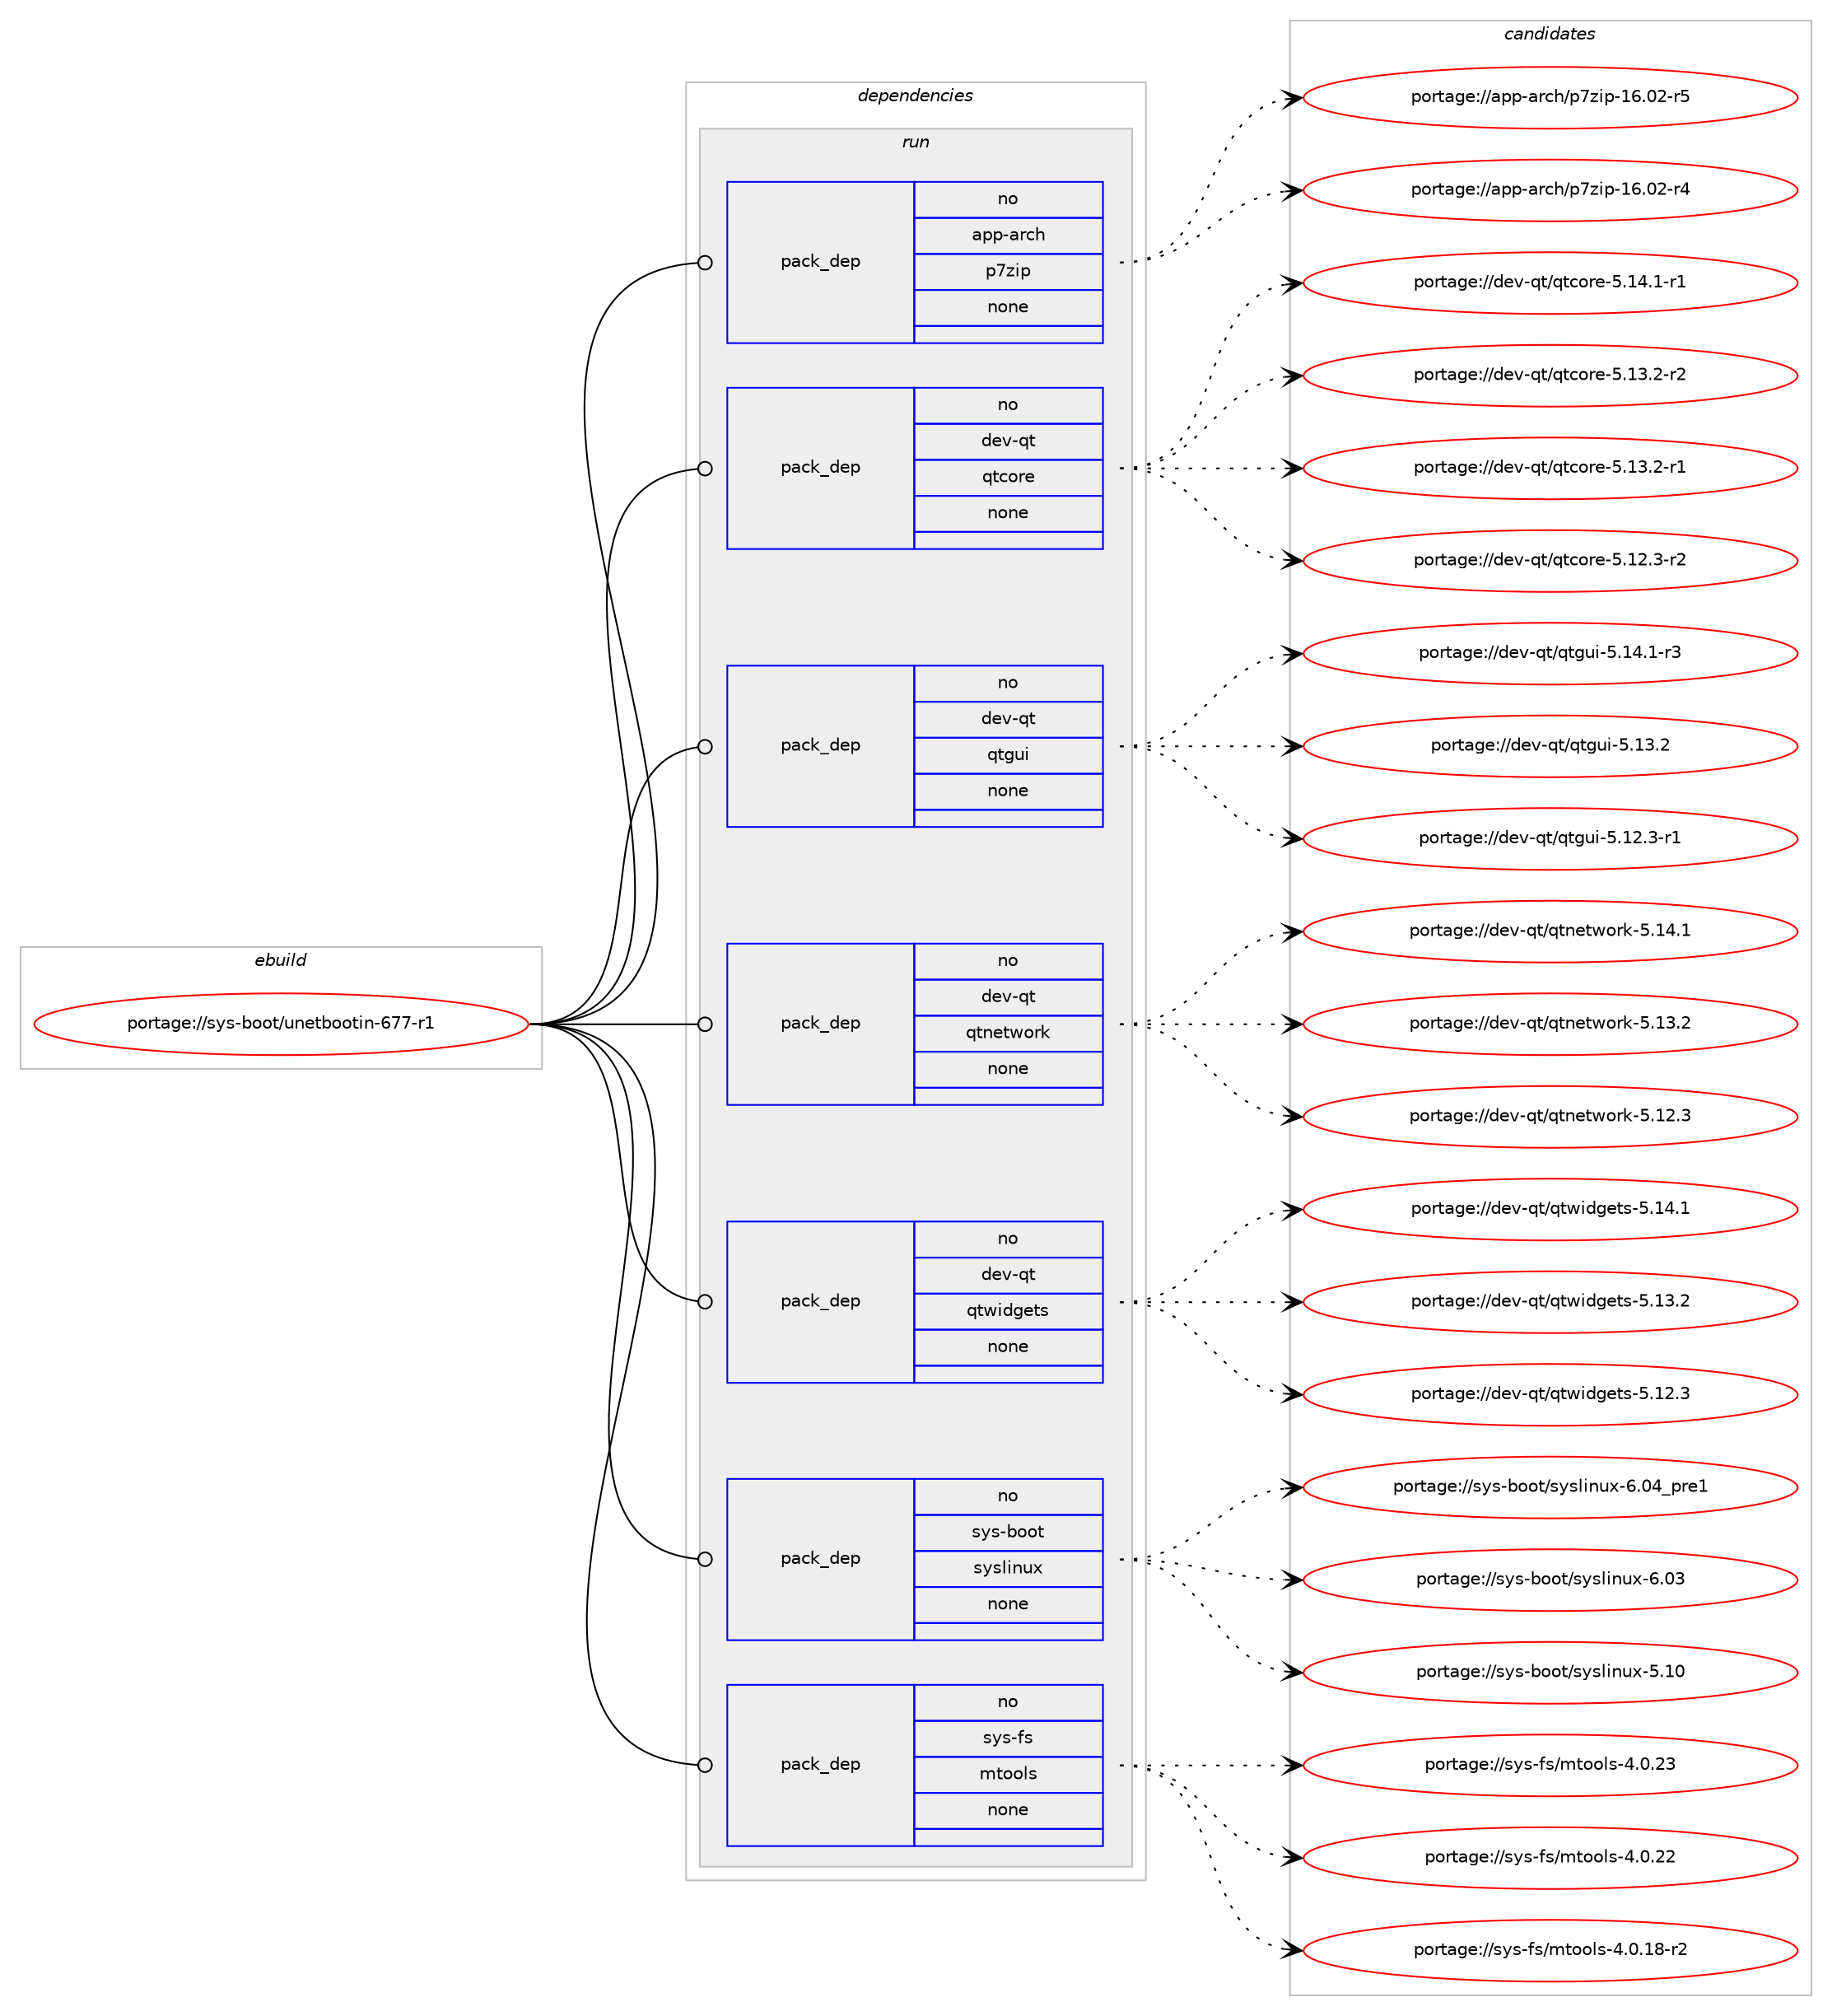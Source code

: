 digraph prolog {

# *************
# Graph options
# *************

newrank=true;
concentrate=true;
compound=true;
graph [rankdir=LR,fontname=Helvetica,fontsize=10,ranksep=1.5];#, ranksep=2.5, nodesep=0.2];
edge  [arrowhead=vee];
node  [fontname=Helvetica,fontsize=10];

# **********
# The ebuild
# **********

subgraph cluster_leftcol {
color=gray;
rank=same;
label=<<i>ebuild</i>>;
id [label="portage://sys-boot/unetbootin-677-r1", color=red, width=4, href="../sys-boot/unetbootin-677-r1.svg"];
}

# ****************
# The dependencies
# ****************

subgraph cluster_midcol {
color=gray;
label=<<i>dependencies</i>>;
subgraph cluster_compile {
fillcolor="#eeeeee";
style=filled;
label=<<i>compile</i>>;
}
subgraph cluster_compileandrun {
fillcolor="#eeeeee";
style=filled;
label=<<i>compile and run</i>>;
}
subgraph cluster_run {
fillcolor="#eeeeee";
style=filled;
label=<<i>run</i>>;
subgraph pack21702 {
dependency26973 [label=<<TABLE BORDER="0" CELLBORDER="1" CELLSPACING="0" CELLPADDING="4" WIDTH="220"><TR><TD ROWSPAN="6" CELLPADDING="30">pack_dep</TD></TR><TR><TD WIDTH="110">no</TD></TR><TR><TD>app-arch</TD></TR><TR><TD>p7zip</TD></TR><TR><TD>none</TD></TR><TR><TD></TD></TR></TABLE>>, shape=none, color=blue];
}
id:e -> dependency26973:w [weight=20,style="solid",arrowhead="odot"];
subgraph pack21703 {
dependency26974 [label=<<TABLE BORDER="0" CELLBORDER="1" CELLSPACING="0" CELLPADDING="4" WIDTH="220"><TR><TD ROWSPAN="6" CELLPADDING="30">pack_dep</TD></TR><TR><TD WIDTH="110">no</TD></TR><TR><TD>dev-qt</TD></TR><TR><TD>qtcore</TD></TR><TR><TD>none</TD></TR><TR><TD></TD></TR></TABLE>>, shape=none, color=blue];
}
id:e -> dependency26974:w [weight=20,style="solid",arrowhead="odot"];
subgraph pack21704 {
dependency26975 [label=<<TABLE BORDER="0" CELLBORDER="1" CELLSPACING="0" CELLPADDING="4" WIDTH="220"><TR><TD ROWSPAN="6" CELLPADDING="30">pack_dep</TD></TR><TR><TD WIDTH="110">no</TD></TR><TR><TD>dev-qt</TD></TR><TR><TD>qtgui</TD></TR><TR><TD>none</TD></TR><TR><TD></TD></TR></TABLE>>, shape=none, color=blue];
}
id:e -> dependency26975:w [weight=20,style="solid",arrowhead="odot"];
subgraph pack21705 {
dependency26976 [label=<<TABLE BORDER="0" CELLBORDER="1" CELLSPACING="0" CELLPADDING="4" WIDTH="220"><TR><TD ROWSPAN="6" CELLPADDING="30">pack_dep</TD></TR><TR><TD WIDTH="110">no</TD></TR><TR><TD>dev-qt</TD></TR><TR><TD>qtnetwork</TD></TR><TR><TD>none</TD></TR><TR><TD></TD></TR></TABLE>>, shape=none, color=blue];
}
id:e -> dependency26976:w [weight=20,style="solid",arrowhead="odot"];
subgraph pack21706 {
dependency26977 [label=<<TABLE BORDER="0" CELLBORDER="1" CELLSPACING="0" CELLPADDING="4" WIDTH="220"><TR><TD ROWSPAN="6" CELLPADDING="30">pack_dep</TD></TR><TR><TD WIDTH="110">no</TD></TR><TR><TD>dev-qt</TD></TR><TR><TD>qtwidgets</TD></TR><TR><TD>none</TD></TR><TR><TD></TD></TR></TABLE>>, shape=none, color=blue];
}
id:e -> dependency26977:w [weight=20,style="solid",arrowhead="odot"];
subgraph pack21707 {
dependency26978 [label=<<TABLE BORDER="0" CELLBORDER="1" CELLSPACING="0" CELLPADDING="4" WIDTH="220"><TR><TD ROWSPAN="6" CELLPADDING="30">pack_dep</TD></TR><TR><TD WIDTH="110">no</TD></TR><TR><TD>sys-boot</TD></TR><TR><TD>syslinux</TD></TR><TR><TD>none</TD></TR><TR><TD></TD></TR></TABLE>>, shape=none, color=blue];
}
id:e -> dependency26978:w [weight=20,style="solid",arrowhead="odot"];
subgraph pack21708 {
dependency26979 [label=<<TABLE BORDER="0" CELLBORDER="1" CELLSPACING="0" CELLPADDING="4" WIDTH="220"><TR><TD ROWSPAN="6" CELLPADDING="30">pack_dep</TD></TR><TR><TD WIDTH="110">no</TD></TR><TR><TD>sys-fs</TD></TR><TR><TD>mtools</TD></TR><TR><TD>none</TD></TR><TR><TD></TD></TR></TABLE>>, shape=none, color=blue];
}
id:e -> dependency26979:w [weight=20,style="solid",arrowhead="odot"];
}
}

# **************
# The candidates
# **************

subgraph cluster_choices {
rank=same;
color=gray;
label=<<i>candidates</i>>;

subgraph choice21702 {
color=black;
nodesep=1;
choice9711211245971149910447112551221051124549544648504511453 [label="portage://app-arch/p7zip-16.02-r5", color=red, width=4,href="../app-arch/p7zip-16.02-r5.svg"];
choice9711211245971149910447112551221051124549544648504511452 [label="portage://app-arch/p7zip-16.02-r4", color=red, width=4,href="../app-arch/p7zip-16.02-r4.svg"];
dependency26973:e -> choice9711211245971149910447112551221051124549544648504511453:w [style=dotted,weight="100"];
dependency26973:e -> choice9711211245971149910447112551221051124549544648504511452:w [style=dotted,weight="100"];
}
subgraph choice21703 {
color=black;
nodesep=1;
choice100101118451131164711311699111114101455346495246494511449 [label="portage://dev-qt/qtcore-5.14.1-r1", color=red, width=4,href="../dev-qt/qtcore-5.14.1-r1.svg"];
choice100101118451131164711311699111114101455346495146504511450 [label="portage://dev-qt/qtcore-5.13.2-r2", color=red, width=4,href="../dev-qt/qtcore-5.13.2-r2.svg"];
choice100101118451131164711311699111114101455346495146504511449 [label="portage://dev-qt/qtcore-5.13.2-r1", color=red, width=4,href="../dev-qt/qtcore-5.13.2-r1.svg"];
choice100101118451131164711311699111114101455346495046514511450 [label="portage://dev-qt/qtcore-5.12.3-r2", color=red, width=4,href="../dev-qt/qtcore-5.12.3-r2.svg"];
dependency26974:e -> choice100101118451131164711311699111114101455346495246494511449:w [style=dotted,weight="100"];
dependency26974:e -> choice100101118451131164711311699111114101455346495146504511450:w [style=dotted,weight="100"];
dependency26974:e -> choice100101118451131164711311699111114101455346495146504511449:w [style=dotted,weight="100"];
dependency26974:e -> choice100101118451131164711311699111114101455346495046514511450:w [style=dotted,weight="100"];
}
subgraph choice21704 {
color=black;
nodesep=1;
choice1001011184511311647113116103117105455346495246494511451 [label="portage://dev-qt/qtgui-5.14.1-r3", color=red, width=4,href="../dev-qt/qtgui-5.14.1-r3.svg"];
choice100101118451131164711311610311710545534649514650 [label="portage://dev-qt/qtgui-5.13.2", color=red, width=4,href="../dev-qt/qtgui-5.13.2.svg"];
choice1001011184511311647113116103117105455346495046514511449 [label="portage://dev-qt/qtgui-5.12.3-r1", color=red, width=4,href="../dev-qt/qtgui-5.12.3-r1.svg"];
dependency26975:e -> choice1001011184511311647113116103117105455346495246494511451:w [style=dotted,weight="100"];
dependency26975:e -> choice100101118451131164711311610311710545534649514650:w [style=dotted,weight="100"];
dependency26975:e -> choice1001011184511311647113116103117105455346495046514511449:w [style=dotted,weight="100"];
}
subgraph choice21705 {
color=black;
nodesep=1;
choice100101118451131164711311611010111611911111410745534649524649 [label="portage://dev-qt/qtnetwork-5.14.1", color=red, width=4,href="../dev-qt/qtnetwork-5.14.1.svg"];
choice100101118451131164711311611010111611911111410745534649514650 [label="portage://dev-qt/qtnetwork-5.13.2", color=red, width=4,href="../dev-qt/qtnetwork-5.13.2.svg"];
choice100101118451131164711311611010111611911111410745534649504651 [label="portage://dev-qt/qtnetwork-5.12.3", color=red, width=4,href="../dev-qt/qtnetwork-5.12.3.svg"];
dependency26976:e -> choice100101118451131164711311611010111611911111410745534649524649:w [style=dotted,weight="100"];
dependency26976:e -> choice100101118451131164711311611010111611911111410745534649514650:w [style=dotted,weight="100"];
dependency26976:e -> choice100101118451131164711311611010111611911111410745534649504651:w [style=dotted,weight="100"];
}
subgraph choice21706 {
color=black;
nodesep=1;
choice100101118451131164711311611910510010310111611545534649524649 [label="portage://dev-qt/qtwidgets-5.14.1", color=red, width=4,href="../dev-qt/qtwidgets-5.14.1.svg"];
choice100101118451131164711311611910510010310111611545534649514650 [label="portage://dev-qt/qtwidgets-5.13.2", color=red, width=4,href="../dev-qt/qtwidgets-5.13.2.svg"];
choice100101118451131164711311611910510010310111611545534649504651 [label="portage://dev-qt/qtwidgets-5.12.3", color=red, width=4,href="../dev-qt/qtwidgets-5.12.3.svg"];
dependency26977:e -> choice100101118451131164711311611910510010310111611545534649524649:w [style=dotted,weight="100"];
dependency26977:e -> choice100101118451131164711311611910510010310111611545534649514650:w [style=dotted,weight="100"];
dependency26977:e -> choice100101118451131164711311611910510010310111611545534649504651:w [style=dotted,weight="100"];
}
subgraph choice21707 {
color=black;
nodesep=1;
choice11512111545981111111164711512111510810511011712045544648529511211410149 [label="portage://sys-boot/syslinux-6.04_pre1", color=red, width=4,href="../sys-boot/syslinux-6.04_pre1.svg"];
choice1151211154598111111116471151211151081051101171204554464851 [label="portage://sys-boot/syslinux-6.03", color=red, width=4,href="../sys-boot/syslinux-6.03.svg"];
choice1151211154598111111116471151211151081051101171204553464948 [label="portage://sys-boot/syslinux-5.10", color=red, width=4,href="../sys-boot/syslinux-5.10.svg"];
dependency26978:e -> choice11512111545981111111164711512111510810511011712045544648529511211410149:w [style=dotted,weight="100"];
dependency26978:e -> choice1151211154598111111116471151211151081051101171204554464851:w [style=dotted,weight="100"];
dependency26978:e -> choice1151211154598111111116471151211151081051101171204553464948:w [style=dotted,weight="100"];
}
subgraph choice21708 {
color=black;
nodesep=1;
choice115121115451021154710911611111110811545524648465051 [label="portage://sys-fs/mtools-4.0.23", color=red, width=4,href="../sys-fs/mtools-4.0.23.svg"];
choice115121115451021154710911611111110811545524648465050 [label="portage://sys-fs/mtools-4.0.22", color=red, width=4,href="../sys-fs/mtools-4.0.22.svg"];
choice1151211154510211547109116111111108115455246484649564511450 [label="portage://sys-fs/mtools-4.0.18-r2", color=red, width=4,href="../sys-fs/mtools-4.0.18-r2.svg"];
dependency26979:e -> choice115121115451021154710911611111110811545524648465051:w [style=dotted,weight="100"];
dependency26979:e -> choice115121115451021154710911611111110811545524648465050:w [style=dotted,weight="100"];
dependency26979:e -> choice1151211154510211547109116111111108115455246484649564511450:w [style=dotted,weight="100"];
}
}

}
